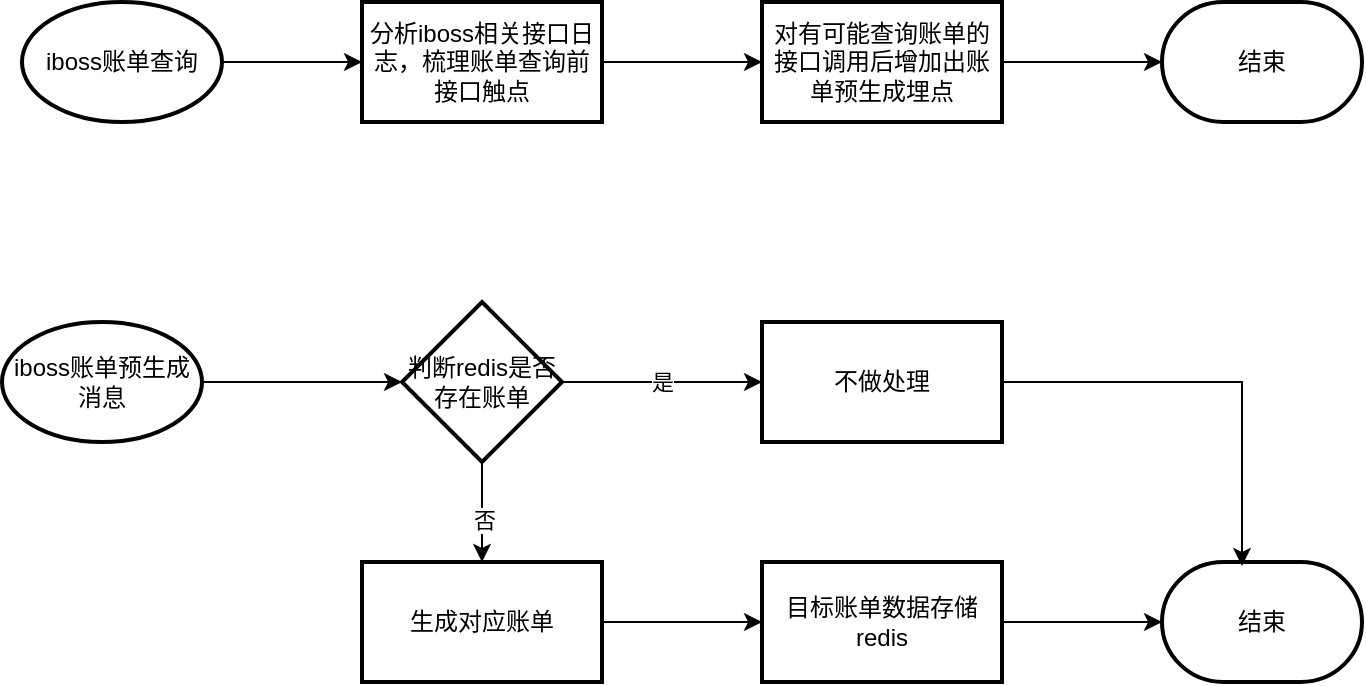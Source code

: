 <mxfile version="26.0.6">
  <diagram name="第 1 页" id="CcIQUnKUEqkTRxklzS6k">
    <mxGraphModel dx="1026" dy="571" grid="1" gridSize="10" guides="1" tooltips="1" connect="1" arrows="1" fold="1" page="1" pageScale="1" pageWidth="827" pageHeight="1169" math="0" shadow="0">
      <root>
        <mxCell id="0" />
        <mxCell id="1" parent="0" />
        <mxCell id="8wQ5dv-w8WsZKZJ2RTjU-3" value="" style="edgeStyle=orthogonalEdgeStyle;rounded=0;orthogonalLoop=1;jettySize=auto;html=1;" edge="1" parent="1" source="8wQ5dv-w8WsZKZJ2RTjU-1" target="8wQ5dv-w8WsZKZJ2RTjU-2">
          <mxGeometry relative="1" as="geometry" />
        </mxCell>
        <mxCell id="8wQ5dv-w8WsZKZJ2RTjU-1" value="iboss账单查询" style="strokeWidth=2;html=1;shape=mxgraph.flowchart.start_1;whiteSpace=wrap;" vertex="1" parent="1">
          <mxGeometry x="70" y="270" width="100" height="60" as="geometry" />
        </mxCell>
        <mxCell id="8wQ5dv-w8WsZKZJ2RTjU-7" value="" style="edgeStyle=orthogonalEdgeStyle;rounded=0;orthogonalLoop=1;jettySize=auto;html=1;" edge="1" parent="1" source="8wQ5dv-w8WsZKZJ2RTjU-2" target="8wQ5dv-w8WsZKZJ2RTjU-6">
          <mxGeometry relative="1" as="geometry" />
        </mxCell>
        <mxCell id="8wQ5dv-w8WsZKZJ2RTjU-2" value="分析iboss相关接口日志，梳理账单查询前接口触点" style="whiteSpace=wrap;html=1;strokeWidth=2;" vertex="1" parent="1">
          <mxGeometry x="240" y="270" width="120" height="60" as="geometry" />
        </mxCell>
        <mxCell id="8wQ5dv-w8WsZKZJ2RTjU-9" value="" style="edgeStyle=orthogonalEdgeStyle;rounded=0;orthogonalLoop=1;jettySize=auto;html=1;" edge="1" parent="1" source="8wQ5dv-w8WsZKZJ2RTjU-6" target="8wQ5dv-w8WsZKZJ2RTjU-8">
          <mxGeometry relative="1" as="geometry" />
        </mxCell>
        <mxCell id="8wQ5dv-w8WsZKZJ2RTjU-6" value="对有可能查询账单的接口调用后增加出账单预生成埋点" style="whiteSpace=wrap;html=1;strokeWidth=2;" vertex="1" parent="1">
          <mxGeometry x="440" y="270" width="120" height="60" as="geometry" />
        </mxCell>
        <mxCell id="8wQ5dv-w8WsZKZJ2RTjU-8" value="结束" style="strokeWidth=2;html=1;shape=mxgraph.flowchart.terminator;whiteSpace=wrap;" vertex="1" parent="1">
          <mxGeometry x="640" y="270" width="100" height="60" as="geometry" />
        </mxCell>
        <mxCell id="8wQ5dv-w8WsZKZJ2RTjU-14" value="" style="edgeStyle=orthogonalEdgeStyle;rounded=0;orthogonalLoop=1;jettySize=auto;html=1;" edge="1" parent="1" source="8wQ5dv-w8WsZKZJ2RTjU-10" target="8wQ5dv-w8WsZKZJ2RTjU-13">
          <mxGeometry relative="1" as="geometry" />
        </mxCell>
        <mxCell id="8wQ5dv-w8WsZKZJ2RTjU-10" value="iboss账单预生成消息" style="strokeWidth=2;html=1;shape=mxgraph.flowchart.start_1;whiteSpace=wrap;" vertex="1" parent="1">
          <mxGeometry x="60" y="430" width="100" height="60" as="geometry" />
        </mxCell>
        <mxCell id="8wQ5dv-w8WsZKZJ2RTjU-16" value="是" style="edgeStyle=orthogonalEdgeStyle;rounded=0;orthogonalLoop=1;jettySize=auto;html=1;" edge="1" parent="1" source="8wQ5dv-w8WsZKZJ2RTjU-13" target="8wQ5dv-w8WsZKZJ2RTjU-15">
          <mxGeometry relative="1" as="geometry">
            <Array as="points">
              <mxPoint x="350" y="460" />
              <mxPoint x="350" y="460" />
            </Array>
          </mxGeometry>
        </mxCell>
        <mxCell id="8wQ5dv-w8WsZKZJ2RTjU-19" value="" style="edgeStyle=orthogonalEdgeStyle;rounded=0;orthogonalLoop=1;jettySize=auto;html=1;" edge="1" parent="1" source="8wQ5dv-w8WsZKZJ2RTjU-13" target="8wQ5dv-w8WsZKZJ2RTjU-18">
          <mxGeometry relative="1" as="geometry" />
        </mxCell>
        <mxCell id="8wQ5dv-w8WsZKZJ2RTjU-20" value="否" style="edgeLabel;html=1;align=center;verticalAlign=middle;resizable=0;points=[];" vertex="1" connectable="0" parent="8wQ5dv-w8WsZKZJ2RTjU-19">
          <mxGeometry x="0.156" y="1" relative="1" as="geometry">
            <mxPoint as="offset" />
          </mxGeometry>
        </mxCell>
        <mxCell id="8wQ5dv-w8WsZKZJ2RTjU-13" value="判断redis是否存在账单" style="rhombus;whiteSpace=wrap;html=1;strokeWidth=2;" vertex="1" parent="1">
          <mxGeometry x="260" y="420" width="80" height="80" as="geometry" />
        </mxCell>
        <mxCell id="8wQ5dv-w8WsZKZJ2RTjU-15" value="不做处理" style="whiteSpace=wrap;html=1;strokeWidth=2;" vertex="1" parent="1">
          <mxGeometry x="440" y="430" width="120" height="60" as="geometry" />
        </mxCell>
        <mxCell id="8wQ5dv-w8WsZKZJ2RTjU-22" value="" style="edgeStyle=orthogonalEdgeStyle;rounded=0;orthogonalLoop=1;jettySize=auto;html=1;" edge="1" parent="1" source="8wQ5dv-w8WsZKZJ2RTjU-18" target="8wQ5dv-w8WsZKZJ2RTjU-21">
          <mxGeometry relative="1" as="geometry" />
        </mxCell>
        <mxCell id="8wQ5dv-w8WsZKZJ2RTjU-18" value="生成对应账单" style="whiteSpace=wrap;html=1;strokeWidth=2;" vertex="1" parent="1">
          <mxGeometry x="240" y="550" width="120" height="60" as="geometry" />
        </mxCell>
        <mxCell id="8wQ5dv-w8WsZKZJ2RTjU-21" value="目标账单数据存储redis" style="whiteSpace=wrap;html=1;strokeWidth=2;" vertex="1" parent="1">
          <mxGeometry x="440" y="550" width="120" height="60" as="geometry" />
        </mxCell>
        <mxCell id="8wQ5dv-w8WsZKZJ2RTjU-23" value="结束" style="strokeWidth=2;html=1;shape=mxgraph.flowchart.terminator;whiteSpace=wrap;" vertex="1" parent="1">
          <mxGeometry x="640" y="550" width="100" height="60" as="geometry" />
        </mxCell>
        <mxCell id="8wQ5dv-w8WsZKZJ2RTjU-24" style="edgeStyle=orthogonalEdgeStyle;rounded=0;orthogonalLoop=1;jettySize=auto;html=1;entryX=0;entryY=0.5;entryDx=0;entryDy=0;entryPerimeter=0;" edge="1" parent="1" source="8wQ5dv-w8WsZKZJ2RTjU-21" target="8wQ5dv-w8WsZKZJ2RTjU-23">
          <mxGeometry relative="1" as="geometry" />
        </mxCell>
        <mxCell id="8wQ5dv-w8WsZKZJ2RTjU-25" style="edgeStyle=orthogonalEdgeStyle;rounded=0;orthogonalLoop=1;jettySize=auto;html=1;entryX=0.4;entryY=0.033;entryDx=0;entryDy=0;entryPerimeter=0;" edge="1" parent="1" source="8wQ5dv-w8WsZKZJ2RTjU-15" target="8wQ5dv-w8WsZKZJ2RTjU-23">
          <mxGeometry relative="1" as="geometry" />
        </mxCell>
      </root>
    </mxGraphModel>
  </diagram>
</mxfile>
